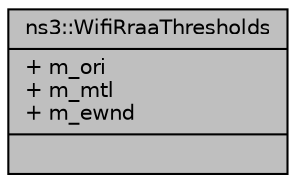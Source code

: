digraph "ns3::WifiRraaThresholds"
{
  edge [fontname="Helvetica",fontsize="10",labelfontname="Helvetica",labelfontsize="10"];
  node [fontname="Helvetica",fontsize="10",shape=record];
  Node1 [label="{ns3::WifiRraaThresholds\n|+ m_ori\l+ m_mtl\l+ m_ewnd\l|}",height=0.2,width=0.4,color="black", fillcolor="grey75", style="filled", fontcolor="black"];
}
